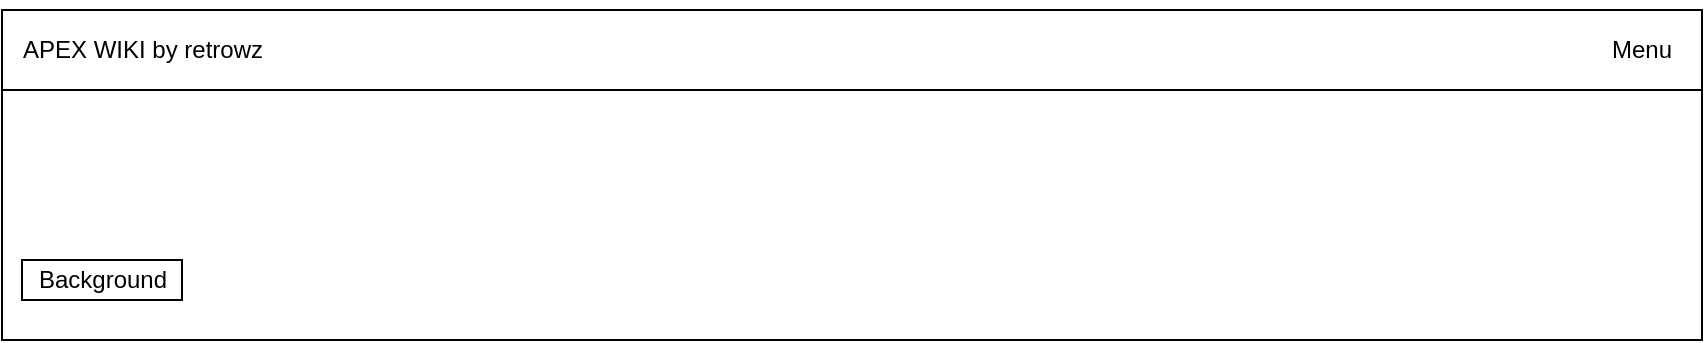<mxfile version="18.0.8" type="github">
  <diagram id="53hnsE5uCV1dhJbkJDx_" name="Page-1">
    <mxGraphModel dx="1422" dy="705" grid="1" gridSize="10" guides="1" tooltips="1" connect="1" arrows="1" fold="1" page="1" pageScale="1" pageWidth="850" pageHeight="1100" math="0" shadow="0">
      <root>
        <mxCell id="0" />
        <mxCell id="1" parent="0" />
        <mxCell id="FDCc68zR9kzrdLwON3WZ-1" value="" style="rounded=0;whiteSpace=wrap;html=1;" vertex="1" parent="1">
          <mxGeometry y="5" width="850" height="40" as="geometry" />
        </mxCell>
        <mxCell id="FDCc68zR9kzrdLwON3WZ-2" value="APEX WIKI by retrowz" style="text;html=1;align=center;verticalAlign=middle;resizable=0;points=[];autosize=1;strokeColor=none;fillColor=none;" vertex="1" parent="1">
          <mxGeometry y="15" width="140" height="20" as="geometry" />
        </mxCell>
        <mxCell id="FDCc68zR9kzrdLwON3WZ-4" value="Menu" style="text;html=1;strokeColor=none;fillColor=none;align=center;verticalAlign=middle;whiteSpace=wrap;rounded=0;" vertex="1" parent="1">
          <mxGeometry x="790" y="10" width="60" height="30" as="geometry" />
        </mxCell>
        <mxCell id="FDCc68zR9kzrdLwON3WZ-10" value="" style="shape=image;html=1;verticalAlign=top;verticalLabelPosition=bottom;labelBackgroundColor=#ffffff;imageAspect=0;aspect=fixed;image=https://cdn4.iconfinder.com/data/icons/basic-user-interface-2/512/User_Interface-03-128.png" vertex="1" parent="1">
          <mxGeometry x="770" width="50" height="50" as="geometry" />
        </mxCell>
        <mxCell id="FDCc68zR9kzrdLwON3WZ-14" value="" style="rounded=0;whiteSpace=wrap;html=1;" vertex="1" parent="1">
          <mxGeometry y="45" width="850" height="125" as="geometry" />
        </mxCell>
        <mxCell id="FDCc68zR9kzrdLwON3WZ-18" value="Background" style="text;html=1;align=center;verticalAlign=middle;resizable=0;points=[];autosize=1;strokeColor=default;fillColor=none;" vertex="1" parent="1">
          <mxGeometry x="10" y="130" width="80" height="20" as="geometry" />
        </mxCell>
      </root>
    </mxGraphModel>
  </diagram>
</mxfile>
